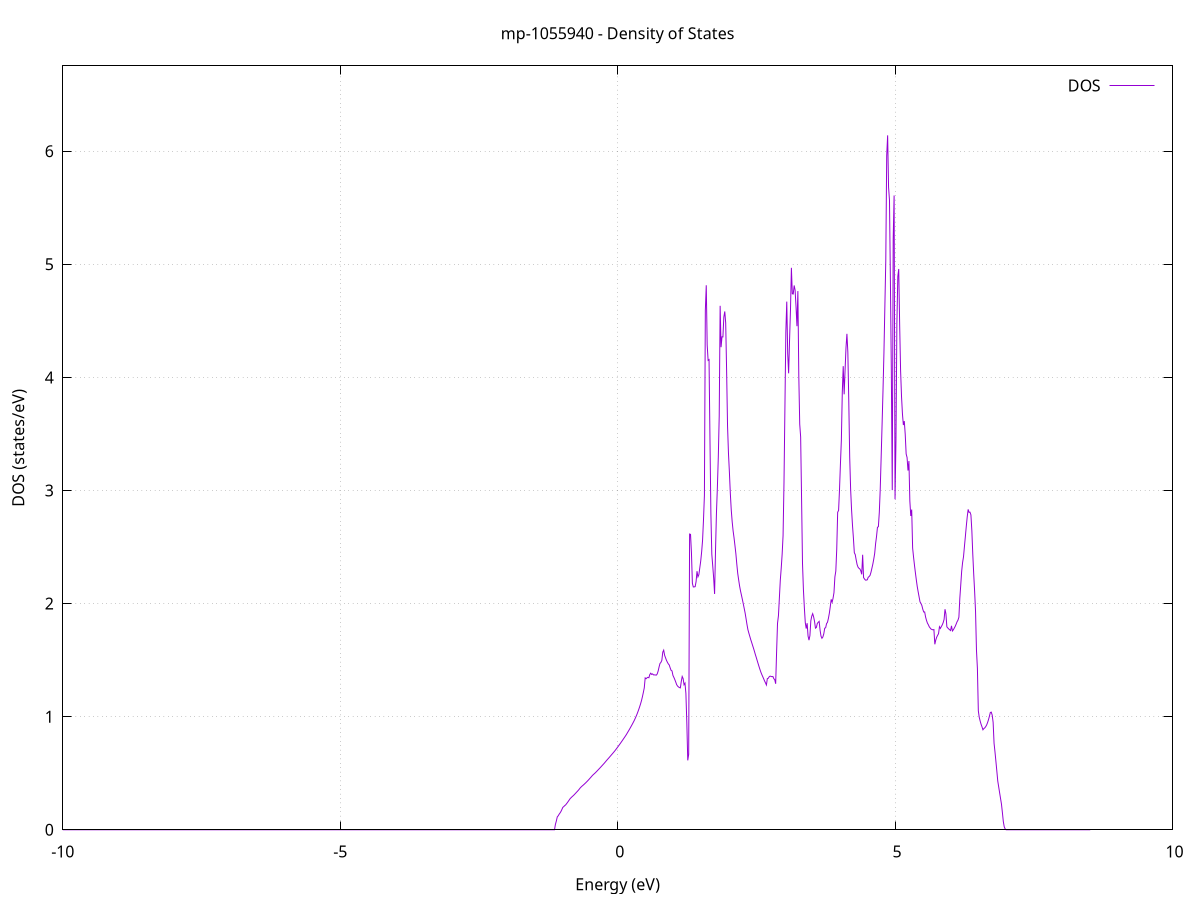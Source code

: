 set title 'mp-1055940 - Density of States'
set xlabel 'Energy (eV)'
set ylabel 'DOS (states/eV)'
set grid
set xrange [-10:10]
set yrange [0:6.755]
set xzeroaxis lt -1
set terminal png size 800,600
set output 'mp-1055940_dos_gnuplot.png'
plot '-' using 1:2 with lines title 'DOS'
-24.837400 0.000000
-24.820700 0.000000
-24.804000 0.000000
-24.787300 0.000000
-24.770700 0.000000
-24.754000 0.000000
-24.737300 0.000000
-24.720600 0.000000
-24.704000 0.000000
-24.687300 0.000000
-24.670600 0.000000
-24.653900 0.000000
-24.637200 0.000000
-24.620600 0.000000
-24.603900 0.000000
-24.587200 0.000000
-24.570500 0.000000
-24.553800 0.000000
-24.537200 0.000000
-24.520500 0.000000
-24.503800 0.000000
-24.487100 0.000000
-24.470500 0.000000
-24.453800 0.000000
-24.437100 0.000000
-24.420400 0.000000
-24.403700 0.000000
-24.387100 0.000000
-24.370400 0.000000
-24.353700 0.000000
-24.337000 0.000000
-24.320400 0.000000
-24.303700 0.000000
-24.287000 0.000000
-24.270300 0.000000
-24.253600 0.000000
-24.237000 0.000000
-24.220300 0.000000
-24.203600 0.000000
-24.186900 0.000000
-24.170300 0.000000
-24.153600 0.000000
-24.136900 0.000000
-24.120200 0.000000
-24.103500 0.000000
-24.086900 0.000000
-24.070200 0.000000
-24.053500 0.000000
-24.036800 0.000000
-24.020200 0.000000
-24.003500 0.000000
-23.986800 0.000000
-23.970100 0.000000
-23.953400 0.000000
-23.936800 0.000000
-23.920100 0.000000
-23.903400 0.000000
-23.886700 0.000000
-23.870100 0.000000
-23.853400 0.000000
-23.836700 0.000000
-23.820000 0.000000
-23.803300 0.000000
-23.786700 0.000000
-23.770000 0.000000
-23.753300 0.000000
-23.736600 0.000000
-23.720000 0.000000
-23.703300 0.000000
-23.686600 0.000000
-23.669900 0.000000
-23.653200 0.000000
-23.636600 0.000000
-23.619900 0.000000
-23.603200 0.000000
-23.586500 0.000000
-23.569900 0.000000
-23.553200 0.000000
-23.536500 0.000000
-23.519800 0.000000
-23.503100 0.000000
-23.486500 0.000000
-23.469800 0.000000
-23.453100 0.000000
-23.436400 0.000000
-23.419800 0.000000
-23.403100 0.000000
-23.386400 0.000000
-23.369700 0.000000
-23.353000 0.000000
-23.336400 0.000000
-23.319700 55.769400
-23.303000 0.000000
-23.286300 0.000000
-23.269600 0.000000
-23.253000 0.000000
-23.236300 0.000000
-23.219600 0.000000
-23.202900 0.000000
-23.186300 0.000000
-23.169600 0.000000
-23.152900 0.000000
-23.136200 0.000000
-23.119500 0.000000
-23.102900 0.000000
-23.086200 0.000000
-23.069500 0.000000
-23.052800 0.000000
-23.036200 0.000000
-23.019500 0.000000
-23.002800 0.000000
-22.986100 0.000000
-22.969400 0.000000
-22.952800 0.000000
-22.936100 0.000000
-22.919400 0.000000
-22.902700 0.000000
-22.886100 0.000000
-22.869400 0.000000
-22.852700 0.000000
-22.836000 0.000000
-22.819300 0.000000
-22.802700 0.000000
-22.786000 0.000000
-22.769300 0.000000
-22.752600 0.000000
-22.736000 0.000000
-22.719300 0.000000
-22.702600 0.000000
-22.685900 0.000000
-22.669200 0.000000
-22.652600 0.000000
-22.635900 0.000000
-22.619200 0.000000
-22.602500 0.000000
-22.585900 0.000000
-22.569200 0.000000
-22.552500 0.000000
-22.535800 0.000000
-22.519100 0.000000
-22.502500 0.000000
-22.485800 0.000000
-22.469100 0.000000
-22.452400 0.000000
-22.435800 0.000000
-22.419100 0.000000
-22.402400 0.000000
-22.385700 0.000000
-22.369000 0.000000
-22.352400 0.000000
-22.335700 0.000000
-22.319000 0.000000
-22.302300 0.000000
-22.285700 0.000000
-22.269000 0.000000
-22.252300 0.000000
-22.235600 0.000000
-22.218900 0.000000
-22.202300 0.000000
-22.185600 0.000000
-22.168900 0.000000
-22.152200 0.000000
-22.135600 0.000000
-22.118900 0.000000
-22.102200 0.000000
-22.085500 0.000000
-22.068800 0.000000
-22.052200 0.000000
-22.035500 0.000000
-22.018800 0.000000
-22.002100 0.000000
-21.985400 0.000000
-21.968800 0.000000
-21.952100 0.000000
-21.935400 0.000000
-21.918700 0.000000
-21.902100 0.000000
-21.885400 0.000000
-21.868700 0.000000
-21.852000 0.000000
-21.835300 0.000000
-21.818700 0.000000
-21.802000 0.000000
-21.785300 0.000000
-21.768600 0.000000
-21.752000 0.000000
-21.735300 0.000000
-21.718600 0.000000
-21.701900 0.000000
-21.685200 0.000000
-21.668600 0.000000
-21.651900 0.000000
-21.635200 0.000000
-21.618500 0.000000
-21.601900 0.000000
-21.585200 0.000000
-21.568500 0.000000
-21.551800 0.000000
-21.535100 0.000000
-21.518500 0.000000
-21.501800 0.000000
-21.485100 0.000000
-21.468400 0.000000
-21.451800 0.000000
-21.435100 0.000000
-21.418400 0.000000
-21.401700 0.000000
-21.385000 0.000000
-21.368400 0.000000
-21.351700 0.000000
-21.335000 0.000000
-21.318300 0.000000
-21.301700 0.000000
-21.285000 0.000000
-21.268300 0.000000
-21.251600 0.000000
-21.234900 0.000000
-21.218300 0.000000
-21.201600 0.000000
-21.184900 0.000000
-21.168200 0.000000
-21.151600 0.000000
-21.134900 0.000000
-21.118200 0.000000
-21.101500 0.000000
-21.084800 0.000000
-21.068200 0.000000
-21.051500 0.000000
-21.034800 0.000000
-21.018100 0.000000
-21.001500 0.000000
-20.984800 0.000000
-20.968100 0.000000
-20.951400 0.000000
-20.934700 0.000000
-20.918100 0.000000
-20.901400 0.000000
-20.884700 0.000000
-20.868000 0.000000
-20.851400 0.000000
-20.834700 0.000000
-20.818000 0.000000
-20.801300 0.000000
-20.784600 0.000000
-20.768000 0.000000
-20.751300 0.000000
-20.734600 0.000000
-20.717900 0.000000
-20.701200 0.000000
-20.684600 0.000000
-20.667900 0.000000
-20.651200 0.000000
-20.634500 0.000000
-20.617900 0.000000
-20.601200 0.000000
-20.584500 0.000000
-20.567800 0.000000
-20.551100 0.000000
-20.534500 0.000000
-20.517800 0.000000
-20.501100 0.000000
-20.484400 0.000000
-20.467800 0.000000
-20.451100 0.000000
-20.434400 0.000000
-20.417700 0.000000
-20.401000 0.000000
-20.384400 0.000000
-20.367700 0.000000
-20.351000 0.000000
-20.334300 0.000000
-20.317700 0.000000
-20.301000 0.000000
-20.284300 0.000000
-20.267600 0.000000
-20.250900 0.000000
-20.234300 0.000000
-20.217600 0.000000
-20.200900 0.000000
-20.184200 0.000000
-20.167600 0.000000
-20.150900 0.000000
-20.134200 0.000000
-20.117500 0.000000
-20.100800 0.000000
-20.084200 0.000000
-20.067500 0.000000
-20.050800 0.000000
-20.034100 0.000000
-20.017500 0.000000
-20.000800 0.000000
-19.984100 0.000000
-19.967400 0.000000
-19.950700 0.000000
-19.934100 0.000000
-19.917400 0.000000
-19.900700 0.000000
-19.884000 0.000000
-19.867400 0.000000
-19.850700 0.000000
-19.834000 0.000000
-19.817300 0.000000
-19.800600 0.000000
-19.784000 0.000000
-19.767300 0.000000
-19.750600 0.000000
-19.733900 0.000000
-19.717300 0.000000
-19.700600 0.000000
-19.683900 0.000000
-19.667200 0.000000
-19.650500 0.000000
-19.633900 0.000000
-19.617200 0.000000
-19.600500 0.000000
-19.583800 0.000000
-19.567100 0.000000
-19.550500 0.000000
-19.533800 0.000000
-19.517100 0.000000
-19.500400 0.000000
-19.483800 0.000000
-19.467100 0.000000
-19.450400 0.000000
-19.433700 0.000000
-19.417000 0.000000
-19.400400 0.000000
-19.383700 0.000000
-19.367000 0.000000
-19.350300 0.000000
-19.333700 0.000000
-19.317000 0.000000
-19.300300 0.000000
-19.283600 0.000000
-19.266900 0.000000
-19.250300 0.000000
-19.233600 0.000000
-19.216900 0.000000
-19.200200 0.000000
-19.183600 0.000000
-19.166900 0.000000
-19.150200 0.000000
-19.133500 0.000000
-19.116800 0.000000
-19.100200 0.000000
-19.083500 0.000000
-19.066800 0.000000
-19.050100 0.000000
-19.033500 0.000000
-19.016800 0.000000
-19.000100 0.000000
-18.983400 0.000000
-18.966700 0.000000
-18.950100 0.000000
-18.933400 0.000000
-18.916700 0.000000
-18.900000 0.000000
-18.883400 0.000000
-18.866700 0.000000
-18.850000 0.000000
-18.833300 0.000000
-18.816600 0.000000
-18.800000 0.000000
-18.783300 0.000000
-18.766600 0.000000
-18.749900 0.000000
-18.733300 0.000000
-18.716600 0.000000
-18.699900 0.000000
-18.683200 0.000000
-18.666500 0.000000
-18.649900 0.000000
-18.633200 0.000000
-18.616500 0.000000
-18.599800 0.000000
-18.583200 0.000000
-18.566500 0.000000
-18.549800 0.000000
-18.533100 0.000000
-18.516400 0.000000
-18.499800 0.000000
-18.483100 0.000000
-18.466400 0.000000
-18.449700 0.000000
-18.433100 0.000000
-18.416400 0.000000
-18.399700 0.000000
-18.383000 0.000000
-18.366300 0.000000
-18.349700 0.000000
-18.333000 0.000000
-18.316300 0.000000
-18.299600 0.000000
-18.282900 0.000000
-18.266300 0.000000
-18.249600 0.000000
-18.232900 0.000000
-18.216200 0.000000
-18.199600 0.000000
-18.182900 0.000000
-18.166200 0.000000
-18.149500 0.000000
-18.132800 0.000000
-18.116200 0.000000
-18.099500 0.000000
-18.082800 0.000000
-18.066100 0.000000
-18.049500 0.000000
-18.032800 0.000000
-18.016100 0.000000
-17.999400 0.000000
-17.982700 0.000000
-17.966100 0.000000
-17.949400 0.000000
-17.932700 0.000000
-17.916000 0.000000
-17.899400 0.000000
-17.882700 0.000000
-17.866000 0.000000
-17.849300 0.000000
-17.832600 0.000000
-17.816000 0.000000
-17.799300 0.000000
-17.782600 0.000000
-17.765900 0.000000
-17.749300 0.000000
-17.732600 0.000000
-17.715900 0.000000
-17.699200 0.000000
-17.682500 0.000000
-17.665900 0.000000
-17.649200 0.000000
-17.632500 0.000000
-17.615800 0.000000
-17.599200 0.000000
-17.582500 0.000000
-17.565800 0.000000
-17.549100 0.000000
-17.532400 0.000000
-17.515800 0.000000
-17.499100 0.000000
-17.482400 0.000000
-17.465700 0.000000
-17.449100 0.000000
-17.432400 0.000000
-17.415700 0.000000
-17.399000 0.000000
-17.382300 0.000000
-17.365700 0.000000
-17.349000 0.000000
-17.332300 0.000000
-17.315600 0.000000
-17.299000 0.000000
-17.282300 0.000000
-17.265600 0.000000
-17.248900 0.000000
-17.232200 0.000000
-17.215600 0.000000
-17.198900 0.000000
-17.182200 0.000000
-17.165500 0.000000
-17.148900 0.000000
-17.132200 0.000000
-17.115500 0.000000
-17.098800 0.000000
-17.082100 0.000000
-17.065500 0.000000
-17.048800 0.000000
-17.032100 0.000000
-17.015400 0.000000
-16.998700 0.000000
-16.982100 0.000000
-16.965400 0.000000
-16.948700 0.000000
-16.932000 0.000000
-16.915400 0.000000
-16.898700 0.000000
-16.882000 0.000000
-16.865300 0.000000
-16.848600 0.000000
-16.832000 0.000000
-16.815300 0.000000
-16.798600 0.000000
-16.781900 0.000000
-16.765300 0.000000
-16.748600 0.000000
-16.731900 0.000000
-16.715200 0.000000
-16.698500 0.000000
-16.681900 0.000000
-16.665200 0.000000
-16.648500 0.000000
-16.631800 0.000000
-16.615200 0.000000
-16.598500 0.000000
-16.581800 0.000000
-16.565100 0.000000
-16.548400 0.000000
-16.531800 0.000000
-16.515100 0.000000
-16.498400 0.000000
-16.481700 0.000000
-16.465100 0.000000
-16.448400 0.000000
-16.431700 0.000000
-16.415000 0.000000
-16.398300 0.000000
-16.381700 0.000000
-16.365000 0.000000
-16.348300 0.000000
-16.331600 0.000000
-16.315000 0.000000
-16.298300 0.000000
-16.281600 0.000000
-16.264900 0.000000
-16.248200 0.000000
-16.231600 0.000000
-16.214900 0.000000
-16.198200 0.000000
-16.181500 0.000000
-16.164900 0.000000
-16.148200 0.000000
-16.131500 0.000000
-16.114800 0.000000
-16.098100 0.000000
-16.081500 0.000000
-16.064800 0.000000
-16.048100 0.000000
-16.031400 0.000000
-16.014800 0.000000
-15.998100 0.000000
-15.981400 0.000000
-15.964700 0.000000
-15.948000 0.000000
-15.931400 0.000000
-15.914700 0.000000
-15.898000 0.000000
-15.881300 0.000000
-15.864600 0.000000
-15.848000 0.000000
-15.831300 0.000000
-15.814600 0.000000
-15.797900 0.000000
-15.781300 0.000000
-15.764600 0.000000
-15.747900 0.000000
-15.731200 0.000000
-15.714500 0.000000
-15.697900 0.000000
-15.681200 0.000000
-15.664500 0.000000
-15.647800 0.000000
-15.631200 0.000000
-15.614500 0.000000
-15.597800 0.000000
-15.581100 0.000000
-15.564400 0.000000
-15.547800 0.000000
-15.531100 0.000000
-15.514400 0.000000
-15.497700 0.000000
-15.481100 0.000000
-15.464400 0.000000
-15.447700 0.000000
-15.431000 0.000000
-15.414300 0.000000
-15.397700 0.000000
-15.381000 0.000000
-15.364300 0.000000
-15.347600 0.000000
-15.331000 0.000000
-15.314300 0.000000
-15.297600 0.000000
-15.280900 0.000000
-15.264200 0.000000
-15.247600 0.000000
-15.230900 0.000000
-15.214200 0.000000
-15.197500 0.000000
-15.180900 0.000000
-15.164200 0.000000
-15.147500 0.000000
-15.130800 0.000000
-15.114100 0.000000
-15.097500 0.000000
-15.080800 0.000000
-15.064100 0.000000
-15.047400 0.000000
-15.030800 0.000000
-15.014100 0.000000
-14.997400 0.000000
-14.980700 0.000000
-14.964000 0.000000
-14.947400 0.000000
-14.930700 0.000000
-14.914000 0.000000
-14.897300 0.000000
-14.880700 0.000000
-14.864000 0.000000
-14.847300 0.000000
-14.830600 0.000000
-14.813900 0.000000
-14.797300 0.000000
-14.780600 0.000000
-14.763900 0.000000
-14.747200 0.000000
-14.730600 0.000000
-14.713900 0.000000
-14.697200 0.000000
-14.680500 0.000000
-14.663800 0.000000
-14.647200 0.000000
-14.630500 0.000000
-14.613800 0.000000
-14.597100 0.000000
-14.580400 0.000000
-14.563800 0.000000
-14.547100 0.000000
-14.530400 0.000000
-14.513700 0.000000
-14.497100 0.000000
-14.480400 0.000000
-14.463700 0.000000
-14.447000 0.000000
-14.430300 0.000000
-14.413700 0.000000
-14.397000 0.000000
-14.380300 0.000000
-14.363600 0.000000
-14.347000 0.000000
-14.330300 0.000000
-14.313600 0.000000
-14.296900 0.000000
-14.280200 0.000000
-14.263600 0.000000
-14.246900 0.000000
-14.230200 0.000000
-14.213500 0.000000
-14.196900 0.000000
-14.180200 0.000000
-14.163500 0.000000
-14.146800 0.000000
-14.130100 0.000000
-14.113500 0.000000
-14.096800 0.000000
-14.080100 0.000000
-14.063400 0.000000
-14.046800 0.000000
-14.030100 0.000000
-14.013400 0.000000
-13.996700 0.000000
-13.980000 0.000000
-13.963400 0.000000
-13.946700 0.000000
-13.930000 0.000000
-13.913300 0.000000
-13.896700 0.000000
-13.880000 0.000000
-13.863300 0.000000
-13.846600 0.000000
-13.829900 0.000000
-13.813300 0.000000
-13.796600 0.000000
-13.779900 0.000000
-13.763200 0.000000
-13.746600 0.000000
-13.729900 0.000000
-13.713200 0.000000
-13.696500 0.000000
-13.679800 0.000000
-13.663200 0.000000
-13.646500 0.000000
-13.629800 0.000000
-13.613100 0.000000
-13.596500 0.000000
-13.579800 0.000000
-13.563100 0.000000
-13.546400 0.000000
-13.529700 0.000000
-13.513100 0.000000
-13.496400 0.000000
-13.479700 0.000000
-13.463000 0.000000
-13.446400 0.000000
-13.429700 0.000000
-13.413000 0.000000
-13.396300 0.000000
-13.379600 0.000000
-13.363000 0.000000
-13.346300 0.000000
-13.329600 0.000000
-13.312900 0.000000
-13.296200 0.000000
-13.279600 0.000000
-13.262900 0.000000
-13.246200 0.000000
-13.229500 0.000000
-13.212900 0.000000
-13.196200 0.000000
-13.179500 0.000000
-13.162800 0.000000
-13.146100 0.000000
-13.129500 0.000000
-13.112800 0.000000
-13.096100 0.000000
-13.079400 0.000000
-13.062800 0.000000
-13.046100 0.000000
-13.029400 0.000000
-13.012700 0.000000
-12.996000 0.000000
-12.979400 0.000000
-12.962700 0.000000
-12.946000 0.000000
-12.929300 0.000000
-12.912700 0.000000
-12.896000 0.000000
-12.879300 0.000000
-12.862600 0.000000
-12.845900 0.000000
-12.829300 0.000000
-12.812600 0.000000
-12.795900 0.000000
-12.779200 0.000000
-12.762600 0.000000
-12.745900 0.000000
-12.729200 0.000000
-12.712500 0.000000
-12.695800 0.000000
-12.679200 0.000000
-12.662500 0.000000
-12.645800 0.000000
-12.629100 0.000000
-12.612500 0.000000
-12.595800 0.000000
-12.579100 0.000000
-12.562400 0.000000
-12.545700 0.000000
-12.529100 0.000000
-12.512400 0.000000
-12.495700 0.000000
-12.479000 0.000000
-12.462400 0.000000
-12.445700 0.000000
-12.429000 0.000000
-12.412300 0.000000
-12.395600 0.000000
-12.379000 0.000000
-12.362300 0.000000
-12.345600 0.000000
-12.328900 0.000000
-12.312300 0.000000
-12.295600 0.000000
-12.278900 0.000000
-12.262200 0.000000
-12.245500 0.000000
-12.228900 0.000000
-12.212200 0.000000
-12.195500 0.000000
-12.178800 0.000000
-12.162100 0.000000
-12.145500 0.000000
-12.128800 0.000000
-12.112100 0.000000
-12.095400 0.000000
-12.078800 0.000000
-12.062100 0.000000
-12.045400 0.000000
-12.028700 0.000000
-12.012000 0.000000
-11.995400 0.000000
-11.978700 0.000000
-11.962000 0.000000
-11.945300 0.000000
-11.928700 0.000000
-11.912000 0.000000
-11.895300 0.000000
-11.878600 0.000000
-11.861900 0.000000
-11.845300 0.000000
-11.828600 0.000000
-11.811900 0.000000
-11.795200 0.000000
-11.778600 0.000000
-11.761900 0.000000
-11.745200 0.000000
-11.728500 0.000000
-11.711800 0.000000
-11.695200 0.000000
-11.678500 0.000000
-11.661800 0.000000
-11.645100 0.000000
-11.628500 0.000000
-11.611800 0.000000
-11.595100 0.000000
-11.578400 0.000000
-11.561700 0.000000
-11.545100 0.000000
-11.528400 0.000000
-11.511700 0.000000
-11.495000 0.000000
-11.478400 0.000000
-11.461700 0.000000
-11.445000 0.000000
-11.428300 0.000000
-11.411600 0.000000
-11.395000 0.000000
-11.378300 0.000000
-11.361600 0.000000
-11.344900 0.000000
-11.328300 0.000000
-11.311600 0.000000
-11.294900 0.000000
-11.278200 0.000000
-11.261500 0.000000
-11.244900 0.000000
-11.228200 0.000000
-11.211500 0.000000
-11.194800 0.000000
-11.178200 0.000000
-11.161500 0.000000
-11.144800 0.000000
-11.128100 0.000000
-11.111400 0.000000
-11.094800 0.000000
-11.078100 0.000000
-11.061400 0.000000
-11.044700 0.000000
-11.028100 0.000000
-11.011400 0.000000
-10.994700 0.000000
-10.978000 0.000000
-10.961300 0.000000
-10.944700 0.000000
-10.928000 0.000000
-10.911300 0.000000
-10.894600 0.000000
-10.877900 0.000000
-10.861300 0.000000
-10.844600 0.000000
-10.827900 0.000000
-10.811200 0.000000
-10.794600 0.000000
-10.777900 0.000000
-10.761200 0.000000
-10.744500 0.000000
-10.727800 0.000000
-10.711200 0.000000
-10.694500 0.000000
-10.677800 0.000000
-10.661100 0.000000
-10.644500 0.000000
-10.627800 0.000000
-10.611100 0.000000
-10.594400 0.000000
-10.577700 0.000000
-10.561100 0.000000
-10.544400 0.000000
-10.527700 0.000000
-10.511000 0.000000
-10.494400 0.000000
-10.477700 0.000000
-10.461000 0.000000
-10.444300 0.000000
-10.427600 0.000000
-10.411000 0.000000
-10.394300 0.000000
-10.377600 0.000000
-10.360900 0.000000
-10.344300 0.000000
-10.327600 0.000000
-10.310900 0.000000
-10.294200 0.000000
-10.277500 0.000000
-10.260900 0.000000
-10.244200 0.000000
-10.227500 0.000000
-10.210800 0.000000
-10.194200 9.603200
-10.177500 55.787900
-10.160800 28.348200
-10.144100 26.793800
-10.127400 35.005300
-10.110800 74.359800
-10.094100 82.860000
-10.077400 46.886700
-10.060700 0.000000
-10.044100 0.000000
-10.027400 0.000000
-10.010700 0.000000
-9.994000 0.000000
-9.977300 0.000000
-9.960700 0.000000
-9.944000 0.000000
-9.927300 0.000000
-9.910600 0.000000
-9.894000 0.000000
-9.877300 0.000000
-9.860600 0.000000
-9.843900 0.000000
-9.827200 0.000000
-9.810600 0.000000
-9.793900 0.000000
-9.777200 0.000000
-9.760500 0.000000
-9.743900 0.000000
-9.727200 0.000000
-9.710500 0.000000
-9.693800 0.000000
-9.677100 0.000000
-9.660500 0.000000
-9.643800 0.000000
-9.627100 0.000000
-9.610400 0.000000
-9.593700 0.000000
-9.577100 0.000000
-9.560400 0.000000
-9.543700 0.000000
-9.527000 0.000000
-9.510400 0.000000
-9.493700 0.000000
-9.477000 0.000000
-9.460300 0.000000
-9.443600 0.000000
-9.427000 0.000000
-9.410300 0.000000
-9.393600 0.000000
-9.376900 0.000000
-9.360300 0.000000
-9.343600 0.000000
-9.326900 0.000000
-9.310200 0.000000
-9.293500 0.000000
-9.276900 0.000000
-9.260200 0.000000
-9.243500 0.000000
-9.226800 0.000000
-9.210200 0.000000
-9.193500 0.000000
-9.176800 0.000000
-9.160100 0.000000
-9.143400 0.000000
-9.126800 0.000000
-9.110100 0.000000
-9.093400 0.000000
-9.076700 0.000000
-9.060100 0.000000
-9.043400 0.000000
-9.026700 0.000000
-9.010000 0.000000
-8.993300 0.000000
-8.976700 0.000000
-8.960000 0.000000
-8.943300 0.000000
-8.926600 0.000000
-8.910000 0.000000
-8.893300 0.000000
-8.876600 0.000000
-8.859900 0.000000
-8.843200 0.000000
-8.826600 0.000000
-8.809900 0.000000
-8.793200 0.000000
-8.776500 0.000000
-8.759900 0.000000
-8.743200 0.000000
-8.726500 0.000000
-8.709800 0.000000
-8.693100 0.000000
-8.676500 0.000000
-8.659800 0.000000
-8.643100 0.000000
-8.626400 0.000000
-8.609800 0.000000
-8.593100 0.000000
-8.576400 0.000000
-8.559700 0.000000
-8.543000 0.000000
-8.526400 0.000000
-8.509700 0.000000
-8.493000 0.000000
-8.476300 0.000000
-8.459700 0.000000
-8.443000 0.000000
-8.426300 0.000000
-8.409600 0.000000
-8.392900 0.000000
-8.376300 0.000000
-8.359600 0.000000
-8.342900 0.000000
-8.326200 0.000000
-8.309500 0.000000
-8.292900 0.000000
-8.276200 0.000000
-8.259500 0.000000
-8.242800 0.000000
-8.226200 0.000000
-8.209500 0.000000
-8.192800 0.000000
-8.176100 0.000000
-8.159400 0.000000
-8.142800 0.000000
-8.126100 0.000000
-8.109400 0.000000
-8.092700 0.000000
-8.076100 0.000000
-8.059400 0.000000
-8.042700 0.000000
-8.026000 0.000000
-8.009300 0.000000
-7.992700 0.000000
-7.976000 0.000000
-7.959300 0.000000
-7.942600 0.000000
-7.926000 0.000000
-7.909300 0.000000
-7.892600 0.000000
-7.875900 0.000000
-7.859200 0.000000
-7.842600 0.000000
-7.825900 0.000000
-7.809200 0.000000
-7.792500 0.000000
-7.775900 0.000000
-7.759200 0.000000
-7.742500 0.000000
-7.725800 0.000000
-7.709100 0.000000
-7.692500 0.000000
-7.675800 0.000000
-7.659100 0.000000
-7.642400 0.000000
-7.625800 0.000000
-7.609100 0.000000
-7.592400 0.000000
-7.575700 0.000000
-7.559000 0.000000
-7.542400 0.000000
-7.525700 0.000000
-7.509000 0.000000
-7.492300 0.000000
-7.475700 0.000000
-7.459000 0.000000
-7.442300 0.000000
-7.425600 0.000000
-7.408900 0.000000
-7.392300 0.000000
-7.375600 0.000000
-7.358900 0.000000
-7.342200 0.000000
-7.325600 0.000000
-7.308900 0.000000
-7.292200 0.000000
-7.275500 0.000000
-7.258800 0.000000
-7.242200 0.000000
-7.225500 0.000000
-7.208800 0.000000
-7.192100 0.000000
-7.175400 0.000000
-7.158800 0.000000
-7.142100 0.000000
-7.125400 0.000000
-7.108700 0.000000
-7.092100 0.000000
-7.075400 0.000000
-7.058700 0.000000
-7.042000 0.000000
-7.025300 0.000000
-7.008700 0.000000
-6.992000 0.000000
-6.975300 0.000000
-6.958600 0.000000
-6.942000 0.000000
-6.925300 0.000000
-6.908600 0.000000
-6.891900 0.000000
-6.875200 0.000000
-6.858600 0.000000
-6.841900 0.000000
-6.825200 0.000000
-6.808500 0.000000
-6.791900 0.000000
-6.775200 0.000000
-6.758500 0.000000
-6.741800 0.000000
-6.725100 0.000000
-6.708500 0.000000
-6.691800 0.000000
-6.675100 0.000000
-6.658400 0.000000
-6.641800 0.000000
-6.625100 0.000000
-6.608400 0.000000
-6.591700 0.000000
-6.575000 0.000000
-6.558400 0.000000
-6.541700 0.000000
-6.525000 0.000000
-6.508300 0.000000
-6.491700 0.000000
-6.475000 0.000000
-6.458300 0.000000
-6.441600 0.000000
-6.424900 0.000000
-6.408300 0.000000
-6.391600 0.000000
-6.374900 0.000000
-6.358200 0.000000
-6.341600 0.000000
-6.324900 0.000000
-6.308200 0.000000
-6.291500 0.000000
-6.274800 0.000000
-6.258200 0.000000
-6.241500 0.000000
-6.224800 0.000000
-6.208100 0.000000
-6.191500 0.000000
-6.174800 0.000000
-6.158100 0.000000
-6.141400 0.000000
-6.124700 0.000000
-6.108100 0.000000
-6.091400 0.000000
-6.074700 0.000000
-6.058000 0.000000
-6.041400 0.000000
-6.024700 0.000000
-6.008000 0.000000
-5.991300 0.000000
-5.974600 0.000000
-5.958000 0.000000
-5.941300 0.000000
-5.924600 0.000000
-5.907900 0.000000
-5.891200 0.000000
-5.874600 0.000000
-5.857900 0.000000
-5.841200 0.000000
-5.824500 0.000000
-5.807900 0.000000
-5.791200 0.000000
-5.774500 0.000000
-5.757800 0.000000
-5.741100 0.000000
-5.724500 0.000000
-5.707800 0.000000
-5.691100 0.000000
-5.674400 0.000000
-5.657800 0.000000
-5.641100 0.000000
-5.624400 0.000000
-5.607700 0.000000
-5.591000 0.000000
-5.574400 0.000000
-5.557700 0.000000
-5.541000 0.000000
-5.524300 0.000000
-5.507700 0.000000
-5.491000 0.000000
-5.474300 0.000000
-5.457600 0.000000
-5.440900 0.000000
-5.424300 0.000000
-5.407600 0.000000
-5.390900 0.000000
-5.374200 0.000000
-5.357600 0.000000
-5.340900 0.000000
-5.324200 0.000000
-5.307500 0.000000
-5.290800 0.000000
-5.274200 0.000000
-5.257500 0.000000
-5.240800 0.000000
-5.224100 0.000000
-5.207500 0.000000
-5.190800 0.000000
-5.174100 0.000000
-5.157400 0.000000
-5.140700 0.000000
-5.124100 0.000000
-5.107400 0.000000
-5.090700 0.000000
-5.074000 0.000000
-5.057400 0.000000
-5.040700 0.000000
-5.024000 0.000000
-5.007300 0.000000
-4.990600 0.000000
-4.974000 0.000000
-4.957300 0.000000
-4.940600 0.000000
-4.923900 0.000000
-4.907300 0.000000
-4.890600 0.000000
-4.873900 0.000000
-4.857200 0.000000
-4.840500 0.000000
-4.823900 0.000000
-4.807200 0.000000
-4.790500 0.000000
-4.773800 0.000000
-4.757200 0.000000
-4.740500 0.000000
-4.723800 0.000000
-4.707100 0.000000
-4.690400 0.000000
-4.673800 0.000000
-4.657100 0.000000
-4.640400 0.000000
-4.623700 0.000000
-4.607000 0.000000
-4.590400 0.000000
-4.573700 0.000000
-4.557000 0.000000
-4.540300 0.000000
-4.523700 0.000000
-4.507000 0.000000
-4.490300 0.000000
-4.473600 0.000000
-4.456900 0.000000
-4.440300 0.000000
-4.423600 0.000000
-4.406900 0.000000
-4.390200 0.000000
-4.373600 0.000000
-4.356900 0.000000
-4.340200 0.000000
-4.323500 0.000000
-4.306800 0.000000
-4.290200 0.000000
-4.273500 0.000000
-4.256800 0.000000
-4.240100 0.000000
-4.223500 0.000000
-4.206800 0.000000
-4.190100 0.000000
-4.173400 0.000000
-4.156700 0.000000
-4.140100 0.000000
-4.123400 0.000000
-4.106700 0.000000
-4.090000 0.000000
-4.073400 0.000000
-4.056700 0.000000
-4.040000 0.000000
-4.023300 0.000000
-4.006600 0.000000
-3.990000 0.000000
-3.973300 0.000000
-3.956600 0.000000
-3.939900 0.000000
-3.923300 0.000000
-3.906600 0.000000
-3.889900 0.000000
-3.873200 0.000000
-3.856500 0.000000
-3.839900 0.000000
-3.823200 0.000000
-3.806500 0.000000
-3.789800 0.000000
-3.773200 0.000000
-3.756500 0.000000
-3.739800 0.000000
-3.723100 0.000000
-3.706400 0.000000
-3.689800 0.000000
-3.673100 0.000000
-3.656400 0.000000
-3.639700 0.000000
-3.623100 0.000000
-3.606400 0.000000
-3.589700 0.000000
-3.573000 0.000000
-3.556300 0.000000
-3.539700 0.000000
-3.523000 0.000000
-3.506300 0.000000
-3.489600 0.000000
-3.472900 0.000000
-3.456300 0.000000
-3.439600 0.000000
-3.422900 0.000000
-3.406200 0.000000
-3.389600 0.000000
-3.372900 0.000000
-3.356200 0.000000
-3.339500 0.000000
-3.322800 0.000000
-3.306200 0.000000
-3.289500 0.000000
-3.272800 0.000000
-3.256100 0.000000
-3.239500 0.000000
-3.222800 0.000000
-3.206100 0.000000
-3.189400 0.000000
-3.172700 0.000000
-3.156100 0.000000
-3.139400 0.000000
-3.122700 0.000000
-3.106000 0.000000
-3.089400 0.000000
-3.072700 0.000000
-3.056000 0.000000
-3.039300 0.000000
-3.022600 0.000000
-3.006000 0.000000
-2.989300 0.000000
-2.972600 0.000000
-2.955900 0.000000
-2.939300 0.000000
-2.922600 0.000000
-2.905900 0.000000
-2.889200 0.000000
-2.872500 0.000000
-2.855900 0.000000
-2.839200 0.000000
-2.822500 0.000000
-2.805800 0.000000
-2.789200 0.000000
-2.772500 0.000000
-2.755800 0.000000
-2.739100 0.000000
-2.722400 0.000000
-2.705800 0.000000
-2.689100 0.000000
-2.672400 0.000000
-2.655700 0.000000
-2.639100 0.000000
-2.622400 0.000000
-2.605700 0.000000
-2.589000 0.000000
-2.572300 0.000000
-2.555700 0.000000
-2.539000 0.000000
-2.522300 0.000000
-2.505600 0.000000
-2.489000 0.000000
-2.472300 0.000000
-2.455600 0.000000
-2.438900 0.000000
-2.422200 0.000000
-2.405600 0.000000
-2.388900 0.000000
-2.372200 0.000000
-2.355500 0.000000
-2.338900 0.000000
-2.322200 0.000000
-2.305500 0.000000
-2.288800 0.000000
-2.272100 0.000000
-2.255500 0.000000
-2.238800 0.000000
-2.222100 0.000000
-2.205400 0.000000
-2.188700 0.000000
-2.172100 0.000000
-2.155400 0.000000
-2.138700 0.000000
-2.122000 0.000000
-2.105400 0.000000
-2.088700 0.000000
-2.072000 0.000000
-2.055300 0.000000
-2.038600 0.000000
-2.022000 0.000000
-2.005300 0.000000
-1.988600 0.000000
-1.971900 0.000000
-1.955300 0.000000
-1.938600 0.000000
-1.921900 0.000000
-1.905200 0.000000
-1.888500 0.000000
-1.871900 0.000000
-1.855200 0.000000
-1.838500 0.000000
-1.821800 0.000000
-1.805200 0.000000
-1.788500 0.000000
-1.771800 0.000000
-1.755100 0.000000
-1.738400 0.000000
-1.721800 0.000000
-1.705100 0.000000
-1.688400 0.000000
-1.671700 0.000000
-1.655100 0.000000
-1.638400 0.000000
-1.621700 0.000000
-1.605000 0.000000
-1.588300 0.000000
-1.571700 0.000000
-1.555000 0.000000
-1.538300 0.000000
-1.521600 0.000000
-1.505000 0.000000
-1.488300 0.000000
-1.471600 0.000000
-1.454900 0.000000
-1.438200 0.000000
-1.421600 0.000000
-1.404900 0.000000
-1.388200 0.000000
-1.371500 0.000000
-1.354900 0.000000
-1.338200 0.000000
-1.321500 0.000000
-1.304800 0.000000
-1.288100 0.000000
-1.271500 0.000000
-1.254800 0.000000
-1.238100 0.000000
-1.221400 0.000000
-1.204800 0.000000
-1.188100 0.000000
-1.171400 0.000000
-1.154700 0.000000
-1.138000 0.000000
-1.121400 0.047800
-1.104700 0.077900
-1.088000 0.113800
-1.071300 0.123400
-1.054700 0.137400
-1.038000 0.148700
-1.021300 0.162400
-1.004600 0.179600
-0.987900 0.198300
-0.971300 0.204900
-0.954600 0.213400
-0.937900 0.219700
-0.921200 0.230200
-0.904500 0.241000
-0.887900 0.252700
-0.871200 0.264600
-0.854500 0.276400
-0.837800 0.284300
-0.821200 0.292400
-0.804500 0.299600
-0.787800 0.307400
-0.771100 0.316000
-0.754400 0.324800
-0.737800 0.333600
-0.721100 0.342300
-0.704400 0.351600
-0.687700 0.361700
-0.671100 0.372300
-0.654400 0.380200
-0.637700 0.387800
-0.621000 0.394600
-0.604300 0.402100
-0.587700 0.409700
-0.571000 0.417600
-0.554300 0.425900
-0.537600 0.434400
-0.521000 0.443200
-0.504300 0.452300
-0.487600 0.461500
-0.470900 0.470900
-0.454200 0.480400
-0.437600 0.488100
-0.420900 0.495600
-0.404200 0.503000
-0.387500 0.511300
-0.370900 0.519800
-0.354200 0.528400
-0.337500 0.537000
-0.320800 0.545700
-0.304100 0.554500
-0.287500 0.563500
-0.270800 0.572500
-0.254100 0.581500
-0.237400 0.590600
-0.220800 0.600400
-0.204100 0.610200
-0.187400 0.619700
-0.170700 0.628900
-0.154000 0.638200
-0.137400 0.647700
-0.120700 0.657300
-0.104000 0.666800
-0.087300 0.676400
-0.070700 0.686000
-0.054000 0.695800
-0.037300 0.706400
-0.020600 0.717300
-0.003900 0.728200
0.012700 0.739300
0.029400 0.750600
0.046100 0.762000
0.062800 0.773600
0.079400 0.785400
0.096100 0.797300
0.112800 0.809300
0.129500 0.821300
0.146200 0.833500
0.162800 0.846600
0.179500 0.860500
0.196200 0.874300
0.212900 0.888300
0.229600 0.902800
0.246200 0.917500
0.262900 0.932400
0.279600 0.947900
0.296300 0.963700
0.312900 0.981100
0.329600 0.999400
0.346300 1.019000
0.363000 1.040400
0.379700 1.063200
0.396300 1.087200
0.413000 1.113200
0.429700 1.142000
0.446400 1.176000
0.463000 1.213700
0.479700 1.254500
0.496400 1.342800
0.513100 1.336000
0.529800 1.344000
0.546400 1.348300
0.563100 1.344200
0.579800 1.373200
0.596500 1.384600
0.613100 1.373900
0.629800 1.378300
0.646500 1.369700
0.663200 1.369800
0.679900 1.369000
0.696500 1.367300
0.713200 1.377900
0.729900 1.403700
0.746600 1.439700
0.763200 1.470600
0.779900 1.480000
0.796600 1.498400
0.813300 1.571000
0.830000 1.588200
0.846600 1.543100
0.863300 1.520500
0.880000 1.498600
0.896700 1.481100
0.913300 1.466800
0.930000 1.456900
0.946700 1.431500
0.963400 1.409700
0.980100 1.404600
0.996700 1.364900
1.013400 1.347600
1.030100 1.328200
1.046800 1.306700
1.063400 1.283600
1.080100 1.270800
1.096800 1.263000
1.113500 1.257500
1.130200 1.254600
1.146800 1.311200
1.163500 1.355500
1.180200 1.337000
1.196900 1.282700
1.213500 1.296500
1.230200 1.205400
1.246900 0.945300
1.263600 0.613700
1.280300 0.666900
1.296900 2.615100
1.313600 2.612300
1.330300 2.448300
1.347000 2.179900
1.363600 2.147100
1.380300 2.147700
1.397000 2.149800
1.413700 2.194400
1.430400 2.286500
1.447000 2.236300
1.463700 2.255500
1.480400 2.315700
1.497100 2.376000
1.513800 2.457400
1.530400 2.558600
1.547100 2.739100
1.563800 2.956800
1.580500 4.593600
1.597100 4.815100
1.613800 4.286100
1.630500 4.150900
1.647200 4.157500
1.663900 3.456000
1.680500 2.794000
1.697200 2.435800
1.713900 2.332900
1.730600 2.226200
1.747200 2.085200
1.763900 2.470300
1.780600 2.799700
1.797300 3.024100
1.814000 3.293300
1.830600 3.658000
1.847300 4.633400
1.864000 4.267400
1.880700 4.359100
1.897300 4.358500
1.914000 4.534200
1.930700 4.583500
1.947400 4.481900
1.964100 4.054700
1.980700 3.572000
1.997400 3.328900
2.014100 3.163000
2.030800 2.975400
2.047400 2.828300
2.064100 2.724600
2.080800 2.644100
2.097500 2.582900
2.114200 2.513400
2.130800 2.441100
2.147500 2.349300
2.164200 2.267300
2.180900 2.210200
2.197500 2.156600
2.214200 2.112500
2.230900 2.075500
2.247600 2.037300
2.264300 1.997800
2.280900 1.957700
2.297600 1.916500
2.314300 1.866900
2.331000 1.815100
2.347600 1.770000
2.364300 1.739800
2.381000 1.711700
2.397700 1.683300
2.414400 1.658100
2.431000 1.632100
2.447700 1.606600
2.464400 1.579600
2.481100 1.551000
2.497700 1.524700
2.514400 1.497100
2.531100 1.470300
2.547800 1.443500
2.564500 1.418000
2.581100 1.394100
2.597800 1.373200
2.614500 1.354700
2.631200 1.335600
2.647800 1.316600
2.664500 1.299000
2.681200 1.280500
2.697900 1.336800
2.714600 1.339700
2.731200 1.353100
2.747900 1.358800
2.764600 1.356300
2.781300 1.353600
2.798000 1.355500
2.814600 1.336200
2.831300 1.326800
2.848000 1.291100
2.864700 1.570600
2.881300 1.825400
2.898000 1.893100
2.914700 2.047800
2.931400 2.205900
2.948100 2.313300
2.964700 2.436000
2.981400 2.601200
2.998100 3.072200
3.014800 3.735400
3.031400 4.402400
3.048100 4.670500
3.064800 4.212000
3.081500 4.036200
3.098200 4.328600
3.114800 4.592900
3.131500 4.969100
3.148200 4.739600
3.164900 4.737600
3.181500 4.813400
3.198200 4.772000
3.214900 4.626400
3.231600 4.453400
3.248300 4.763500
3.264900 4.013600
3.281600 3.585600
3.298300 3.473700
3.315000 2.926400
3.331600 2.356000
3.348300 2.121500
3.365000 1.964400
3.381700 1.832500
3.398400 1.779200
3.415000 1.827000
3.431700 1.713400
3.448400 1.676600
3.465100 1.716300
3.481700 1.847500
3.498400 1.889300
3.515100 1.911000
3.531800 1.883200
3.548500 1.843600
3.565100 1.782900
3.581800 1.789100
3.598500 1.824800
3.615200 1.834800
3.631800 1.843000
3.648500 1.764900
3.665200 1.712400
3.681900 1.693400
3.698600 1.704700
3.715200 1.732600
3.731900 1.782400
3.748600 1.786500
3.765300 1.823000
3.781900 1.834800
3.798600 1.869800
3.815300 1.914600
3.832000 1.972800
3.848700 2.037600
3.865300 2.012200
3.882000 2.046700
3.898700 2.096500
3.915400 2.235700
3.932000 2.287400
3.948700 2.480200
3.965400 2.807400
3.982100 2.824600
3.998800 3.010400
4.015400 3.237300
4.032100 3.445400
4.048800 3.868100
4.065500 4.099900
4.082200 3.850500
4.098800 4.062600
4.115500 4.262100
4.132200 4.385500
4.148900 4.223600
4.165500 3.796500
4.182200 3.296000
4.198900 3.012800
4.215600 2.832400
4.232300 2.693500
4.248900 2.581100
4.265600 2.450200
4.282300 2.433000
4.299000 2.386700
4.315600 2.345400
4.332300 2.322600
4.349000 2.312200
4.365700 2.306400
4.382400 2.289800
4.399000 2.258700
4.415700 2.431700
4.432400 2.230200
4.449100 2.217800
4.465700 2.207800
4.482400 2.207800
4.499100 2.210600
4.515800 2.232500
4.532500 2.239300
4.549100 2.249600
4.565800 2.277000
4.582500 2.312800
4.599200 2.349200
4.615800 2.393000
4.632500 2.443700
4.649200 2.530100
4.665900 2.594100
4.682600 2.674800
4.699200 2.680200
4.715900 2.806500
4.732600 3.011800
4.749300 3.295600
4.765900 3.582900
4.782600 3.885200
4.799300 4.216600
4.816000 4.625600
4.832700 5.033800
4.849300 5.961900
4.866000 6.140500
4.882700 5.681600
4.899400 5.567400
4.916000 4.846400
4.932700 4.046900
4.949400 3.003400
4.966100 5.226200
4.982800 5.609100
4.999400 2.922700
5.016100 3.440800
5.032800 4.477300
5.049500 4.894400
5.066100 4.958800
5.082800 4.462500
5.099500 4.060800
5.116200 3.832600
5.132900 3.677200
5.149500 3.579100
5.166200 3.613800
5.182900 3.498100
5.199600 3.323700
5.216300 3.291800
5.232900 3.176700
5.249600 3.260700
5.266300 2.907900
5.283000 2.774900
5.299600 2.831600
5.316300 2.491700
5.333000 2.411700
5.349700 2.339700
5.366400 2.272600
5.383000 2.209700
5.399700 2.150400
5.416400 2.103500
5.433100 2.058800
5.449700 2.015400
5.466400 2.002000
5.483100 1.982800
5.499800 1.950000
5.516500 1.925700
5.533100 1.926400
5.549800 1.881900
5.566500 1.851400
5.583200 1.827400
5.599800 1.813000
5.616500 1.794700
5.633200 1.784000
5.649900 1.774100
5.666600 1.770900
5.683200 1.768000
5.699900 1.770500
5.716600 1.640200
5.733300 1.677400
5.749900 1.702400
5.766600 1.719500
5.783300 1.733900
5.800000 1.795300
5.816700 1.780700
5.833300 1.796600
5.850000 1.811300
5.866700 1.831600
5.883400 1.860100
5.900000 1.950200
5.916700 1.908400
5.933400 1.794500
5.950100 1.784700
5.966800 1.776000
5.983400 1.768600
6.000100 1.761800
6.016800 1.803200
6.033500 1.758000
6.050100 1.768100
6.066800 1.783200
6.083500 1.798500
6.100200 1.818000
6.116900 1.839000
6.133500 1.853400
6.150200 1.879900
6.166900 2.046500
6.183600 2.164000
6.200200 2.285100
6.216900 2.363400
6.233600 2.414500
6.250300 2.506200
6.267000 2.594200
6.283600 2.683800
6.300300 2.766300
6.317000 2.833100
6.333700 2.807100
6.350300 2.808600
6.367000 2.784600
6.383700 2.645400
6.400400 2.438600
6.417100 2.263400
6.433700 2.108300
6.450400 1.928800
6.467100 1.588500
6.483800 1.428000
6.500500 1.052000
6.517100 0.994400
6.533800 0.961000
6.550500 0.932500
6.567200 0.909600
6.583800 0.884200
6.600500 0.895000
6.617200 0.901300
6.633900 0.912400
6.650600 0.927000
6.667200 0.948000
6.683900 0.973900
6.700600 1.004600
6.717300 1.037600
6.733900 1.040200
6.750600 1.013700
6.767300 0.949300
6.784000 0.765100
6.800700 0.689000
6.817300 0.605500
6.834000 0.519300
6.850700 0.431200
6.867400 0.379700
6.884000 0.328000
6.900700 0.277300
6.917400 0.227600
6.934100 0.152500
6.950800 0.073300
6.967400 0.026700
6.984100 0.007300
7.000800 0.000100
7.017500 0.000000
7.034100 0.000000
7.050800 0.000000
7.067500 0.000000
7.084200 0.000000
7.100900 0.000000
7.117500 0.000000
7.134200 0.000000
7.150900 0.000000
7.167600 0.000000
7.184200 0.000000
7.200900 0.000000
7.217600 0.000000
7.234300 0.000000
7.251000 0.000000
7.267600 0.000000
7.284300 0.000000
7.301000 0.000000
7.317700 0.000000
7.334300 0.000000
7.351000 0.000000
7.367700 0.000000
7.384400 0.000000
7.401100 0.000000
7.417700 0.000000
7.434400 0.000000
7.451100 0.000000
7.467800 0.000000
7.484400 0.000000
7.501100 0.000000
7.517800 0.000000
7.534500 0.000000
7.551200 0.000000
7.567800 0.000000
7.584500 0.000000
7.601200 0.000000
7.617900 0.000000
7.634500 0.000000
7.651200 0.000000
7.667900 0.000000
7.684600 0.000000
7.701300 0.000000
7.717900 0.000000
7.734600 0.000000
7.751300 0.000000
7.768000 0.000000
7.784700 0.000000
7.801300 0.000000
7.818000 0.000000
7.834700 0.000000
7.851400 0.000000
7.868000 0.000000
7.884700 0.000000
7.901400 0.000000
7.918100 0.000000
7.934800 0.000000
7.951400 0.000000
7.968100 0.000000
7.984800 0.000000
8.001500 0.000000
8.018100 0.000000
8.034800 0.000000
8.051500 0.000000
8.068200 0.000000
8.084900 0.000000
8.101500 0.000000
8.118200 0.000000
8.134900 0.000000
8.151600 0.000000
8.168200 0.000000
8.184900 0.000000
8.201600 0.000000
8.218300 0.000000
8.235000 0.000000
8.251600 0.000000
8.268300 0.000000
8.285000 0.000000
8.301700 0.000000
8.318300 0.000000
8.335000 0.000000
8.351700 0.000000
8.368400 0.000000
8.385100 0.000000
8.401700 0.000000
8.418400 0.000000
8.435100 0.000000
8.451800 0.000000
8.468400 0.000000
8.485100 0.000000
8.501800 0.000000
8.518500 0.000000
e
